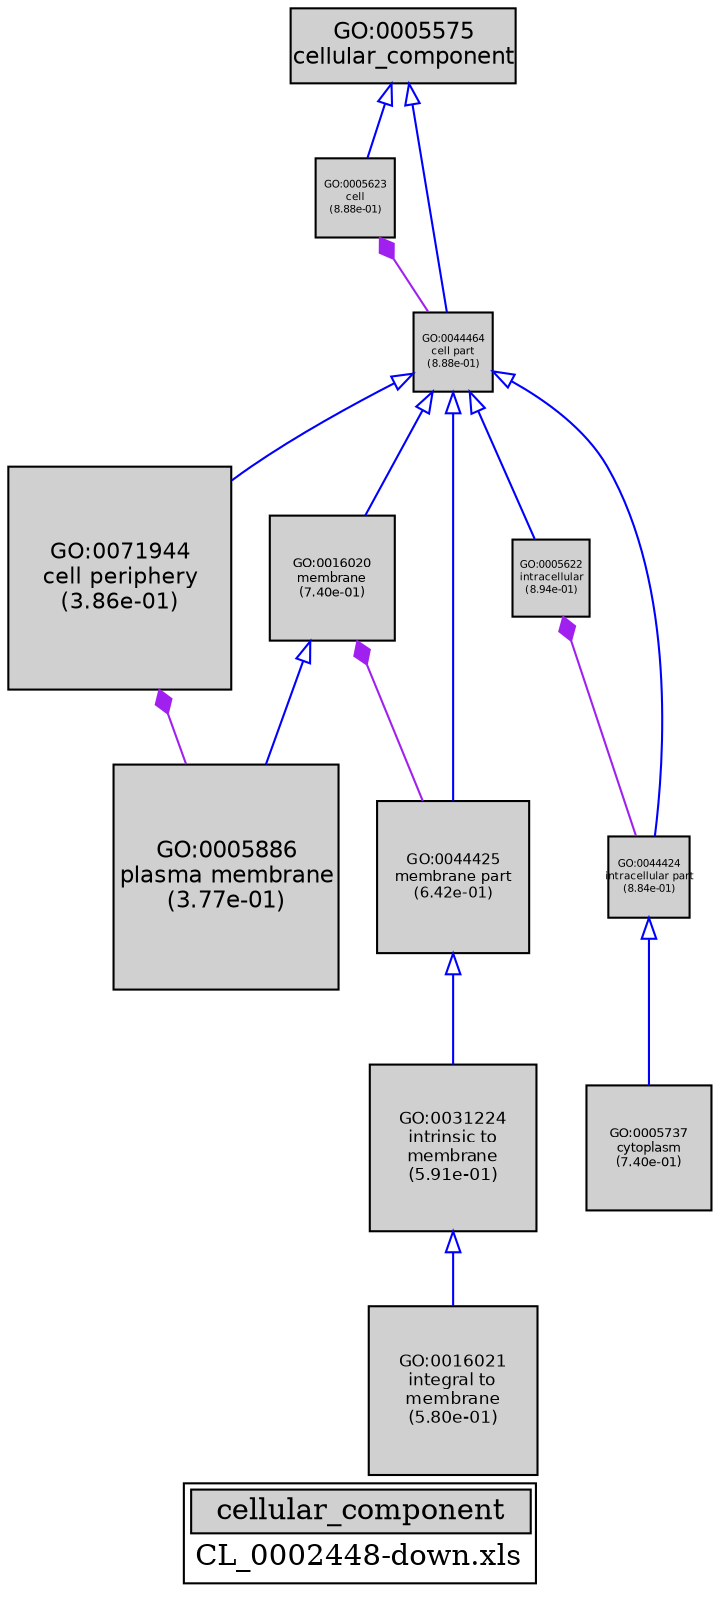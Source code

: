 digraph "cellular_component" {
graph [ bgcolor = "#FFFFFF", label = <<TABLE COLOR="black" BGCOLOR="white"><TR><TD COLSPAN="2" BGCOLOR="#D0D0D0"><FONT COLOR="black">cellular_component</FONT></TD></TR><TR><TD BORDER="0">CL_0002448-down.xls</TD></TR></TABLE>> ];
node [ fontname = "Helvetica" ];

subgraph "nodes" {

node [ style = "filled", fixedsize = "true", width = 1, shape = "box", fontsize = 9, fillcolor = "#D0D0D0", fontcolor = "black", color = "black" ];

"GO:0031224" [ URL = "#GO:0031224", label = <<TABLE BORDER="0"><TR><TD>GO:0031224<BR/>intrinsic to<BR/>membrane<BR/>(5.91e-01)</TD></TR></TABLE>>, width = 1.10424983368, shape = "box", fontsize = 7.95059880247, height = 1.10424983368 ];
"GO:0071944" [ URL = "#GO:0071944", label = <<TABLE BORDER="0"><TR><TD>GO:0071944<BR/>cell periphery<BR/>(3.86e-01)</TD></TR></TABLE>>, width = 1.48355381287, shape = "box", fontsize = 10.6815874527, height = 1.48355381287 ];
"GO:0005886" [ URL = "#GO:0005886", label = <<TABLE BORDER="0"><TR><TD>GO:0005886<BR/>plasma membrane<BR/>(3.77e-01)</TD></TR></TABLE>>, width = 1.5, shape = "box", fontsize = 10.8, height = 1.5 ];
"GO:0044425" [ URL = "#GO:0044425", label = <<TABLE BORDER="0"><TR><TD>GO:0044425<BR/>membrane part<BR/>(6.42e-01)</TD></TR></TABLE>>, width = 1.01409136664, shape = "box", fontsize = 7.30145783984, height = 1.01409136664 ];
"GO:0016021" [ URL = "#GO:0016021", label = <<TABLE BORDER="0"><TR><TD>GO:0016021<BR/>integral to<BR/>membrane<BR/>(5.80e-01)</TD></TR></TABLE>>, width = 1.12336076316, shape = "box", fontsize = 8.08819749473, height = 1.12336076316 ];
"GO:0005622" [ URL = "#GO:0005622", label = <<TABLE BORDER="0"><TR><TD>GO:0005622<BR/>intracellular<BR/>(8.94e-01)</TD></TR></TABLE>>, width = 0.518113660636, shape = "box", fontsize = 5.0, height = 0.518113660636 ];
"GO:0005623" [ URL = "#GO:0005623", label = <<TABLE BORDER="0"><TR><TD>GO:0005623<BR/>cell<BR/>(8.88e-01)</TD></TR></TABLE>>, width = 0.531382976983, shape = "box", fontsize = 5.0, height = 0.531382976983 ];
"GO:0044464" [ URL = "#GO:0044464", label = <<TABLE BORDER="0"><TR><TD>GO:0044464<BR/>cell part<BR/>(8.88e-01)</TD></TR></TABLE>>, width = 0.531382976983, shape = "box", fontsize = 5.0, height = 0.531382976983 ];
"GO:0044424" [ URL = "#GO:0044424", label = <<TABLE BORDER="0"><TR><TD>GO:0044424<BR/>intracellular part<BR/>(8.84e-01)</TD></TR></TABLE>>, width = 0.541046667064, shape = "box", fontsize = 5.0, height = 0.541046667064 ];
"GO:0016020" [ URL = "#GO:0016020", label = <<TABLE BORDER="0"><TR><TD>GO:0016020<BR/>membrane<BR/>(7.40e-01)</TD></TR></TABLE>>, width = 0.83870287705, shape = "box", fontsize = 6.03866071476, height = 0.83870287705 ];
"GO:0005575" [ URL = "#GO:0005575", label = <<TABLE BORDER="0"><TR><TD>GO:0005575<BR/>cellular_component</TD></TR></TABLE>>, width = 1.5, shape = "box", fontsize = 10.8 ];
"GO:0005737" [ URL = "#GO:0005737", label = <<TABLE BORDER="0"><TR><TD>GO:0005737<BR/>cytoplasm<BR/>(7.40e-01)</TD></TR></TABLE>>, width = 0.837641544021, shape = "box", fontsize = 6.03101911695, height = 0.837641544021 ];
}
subgraph "edges" {


edge [ dir = "back", weight = 1 ];
subgraph "regulates" {


edge [ color = "cyan", arrowtail = "none" ];
subgraph "positive" {


edge [ color = "green", arrowtail = "vee" ];
}
subgraph "negative" {


edge [ color = "red", arrowtail = "tee" ];
}
}
subgraph "part_of" {


edge [ color = "purple", arrowtail = "diamond", weight = 2.5 ];
"GO:0005622" -> "GO:0044424";
"GO:0005623" -> "GO:0044464";
"GO:0016020" -> "GO:0044425";
"GO:0071944" -> "GO:0005886";
}
subgraph "is_a" {


edge [ color = "blue", arrowtail = "empty", weight = 5.0 ];
"GO:0005575" -> "GO:0044464";
"GO:0031224" -> "GO:0016021";
"GO:0016020" -> "GO:0005886";
"GO:0044464" -> "GO:0005622";
"GO:0005575" -> "GO:0005623";
"GO:0044464" -> "GO:0071944";
"GO:0044424" -> "GO:0005737";
"GO:0044464" -> "GO:0044425";
"GO:0044425" -> "GO:0031224";
"GO:0044464" -> "GO:0044424";
"GO:0044464" -> "GO:0016020";
}
}
}
